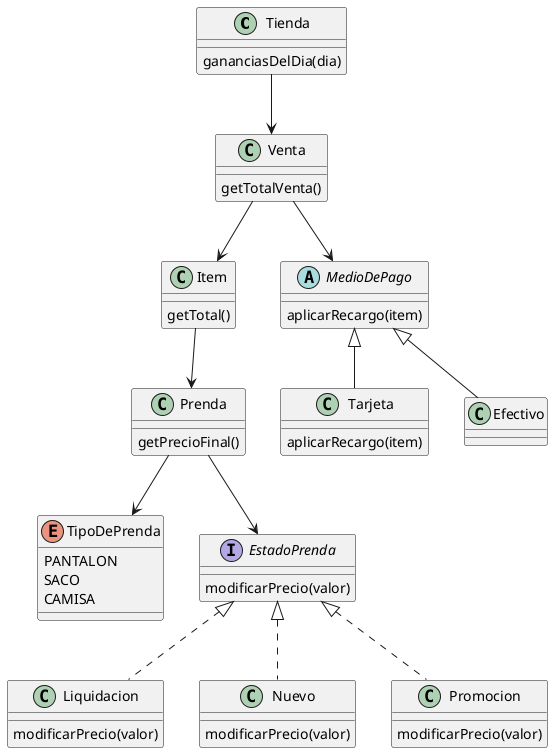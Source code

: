 @startuml

class Tienda {
    gananciasDelDia(dia)
}

class Venta {
    getTotalVenta()
}

class Item {
    getTotal()
}

class Prenda {
    getPrecioFinal()
}

enum TipoDePrenda{
PANTALON
SACO
CAMISA
}

interface EstadoPrenda {
    modificarPrecio(valor)
}

class Liquidacion {
    modificarPrecio(valor)
}

class Nuevo {
    modificarPrecio(valor)
}

class Promocion {
    modificarPrecio(valor)
}

abstract class MedioDePago {
aplicarRecargo(item)
}

class Tarjeta{
aplicarRecargo(item)
}

class Efectivo {
}

Tienda --> Venta
Venta --> Item
Item --> Prenda

Venta --> MedioDePago

Prenda --> EstadoPrenda
Prenda --> TipoDePrenda

EstadoPrenda <|.. Liquidacion
EstadoPrenda <|.. Promocion
EstadoPrenda <|.. Nuevo

MedioDePago <|-- Tarjeta
MedioDePago <|-- Efectivo

@enduml